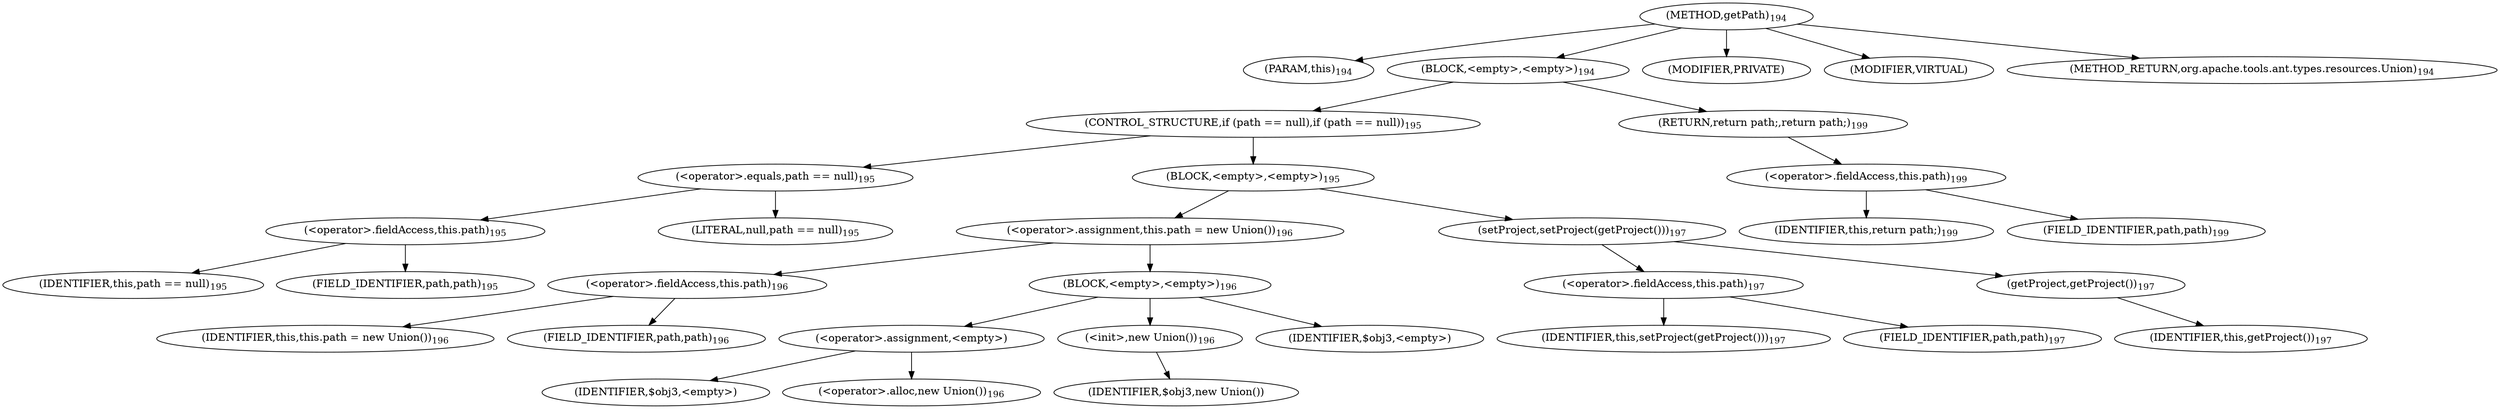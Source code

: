 digraph "getPath" {  
"346" [label = <(METHOD,getPath)<SUB>194</SUB>> ]
"39" [label = <(PARAM,this)<SUB>194</SUB>> ]
"347" [label = <(BLOCK,&lt;empty&gt;,&lt;empty&gt;)<SUB>194</SUB>> ]
"348" [label = <(CONTROL_STRUCTURE,if (path == null),if (path == null))<SUB>195</SUB>> ]
"349" [label = <(&lt;operator&gt;.equals,path == null)<SUB>195</SUB>> ]
"350" [label = <(&lt;operator&gt;.fieldAccess,this.path)<SUB>195</SUB>> ]
"351" [label = <(IDENTIFIER,this,path == null)<SUB>195</SUB>> ]
"352" [label = <(FIELD_IDENTIFIER,path,path)<SUB>195</SUB>> ]
"353" [label = <(LITERAL,null,path == null)<SUB>195</SUB>> ]
"354" [label = <(BLOCK,&lt;empty&gt;,&lt;empty&gt;)<SUB>195</SUB>> ]
"355" [label = <(&lt;operator&gt;.assignment,this.path = new Union())<SUB>196</SUB>> ]
"356" [label = <(&lt;operator&gt;.fieldAccess,this.path)<SUB>196</SUB>> ]
"357" [label = <(IDENTIFIER,this,this.path = new Union())<SUB>196</SUB>> ]
"358" [label = <(FIELD_IDENTIFIER,path,path)<SUB>196</SUB>> ]
"359" [label = <(BLOCK,&lt;empty&gt;,&lt;empty&gt;)<SUB>196</SUB>> ]
"360" [label = <(&lt;operator&gt;.assignment,&lt;empty&gt;)> ]
"361" [label = <(IDENTIFIER,$obj3,&lt;empty&gt;)> ]
"362" [label = <(&lt;operator&gt;.alloc,new Union())<SUB>196</SUB>> ]
"363" [label = <(&lt;init&gt;,new Union())<SUB>196</SUB>> ]
"364" [label = <(IDENTIFIER,$obj3,new Union())> ]
"365" [label = <(IDENTIFIER,$obj3,&lt;empty&gt;)> ]
"366" [label = <(setProject,setProject(getProject()))<SUB>197</SUB>> ]
"367" [label = <(&lt;operator&gt;.fieldAccess,this.path)<SUB>197</SUB>> ]
"368" [label = <(IDENTIFIER,this,setProject(getProject()))<SUB>197</SUB>> ]
"369" [label = <(FIELD_IDENTIFIER,path,path)<SUB>197</SUB>> ]
"370" [label = <(getProject,getProject())<SUB>197</SUB>> ]
"38" [label = <(IDENTIFIER,this,getProject())<SUB>197</SUB>> ]
"371" [label = <(RETURN,return path;,return path;)<SUB>199</SUB>> ]
"372" [label = <(&lt;operator&gt;.fieldAccess,this.path)<SUB>199</SUB>> ]
"373" [label = <(IDENTIFIER,this,return path;)<SUB>199</SUB>> ]
"374" [label = <(FIELD_IDENTIFIER,path,path)<SUB>199</SUB>> ]
"375" [label = <(MODIFIER,PRIVATE)> ]
"376" [label = <(MODIFIER,VIRTUAL)> ]
"377" [label = <(METHOD_RETURN,org.apache.tools.ant.types.resources.Union)<SUB>194</SUB>> ]
  "346" -> "39" 
  "346" -> "347" 
  "346" -> "375" 
  "346" -> "376" 
  "346" -> "377" 
  "347" -> "348" 
  "347" -> "371" 
  "348" -> "349" 
  "348" -> "354" 
  "349" -> "350" 
  "349" -> "353" 
  "350" -> "351" 
  "350" -> "352" 
  "354" -> "355" 
  "354" -> "366" 
  "355" -> "356" 
  "355" -> "359" 
  "356" -> "357" 
  "356" -> "358" 
  "359" -> "360" 
  "359" -> "363" 
  "359" -> "365" 
  "360" -> "361" 
  "360" -> "362" 
  "363" -> "364" 
  "366" -> "367" 
  "366" -> "370" 
  "367" -> "368" 
  "367" -> "369" 
  "370" -> "38" 
  "371" -> "372" 
  "372" -> "373" 
  "372" -> "374" 
}
